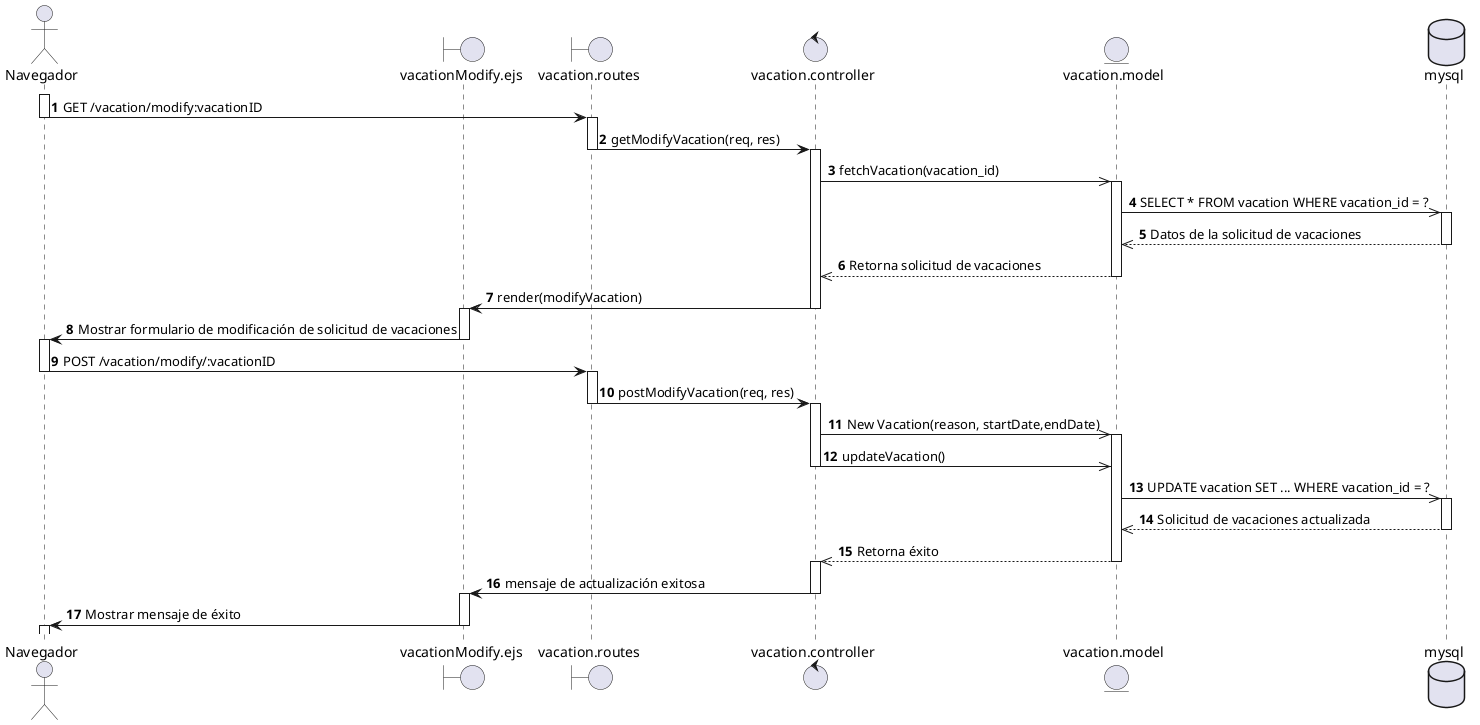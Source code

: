 @startuml
actor Navegador
boundary vacationModify.ejs
boundary vacation.routes
control vacation.controller
entity vacation.model
database mysql

autonumber
' Inicio del flujo
activate Navegador
Navegador -> vacation.routes : GET /vacation/modify:vacationID
deactivate Navegador
activate vacation.routes

vacation.routes -> vacation.controller : getModifyVacation(req, res)
deactivate vacation.routes
activate vacation.controller

vacation.controller ->> vacation.model : fetchVacation(vacation_id)
activate vacation.model

vacation.model ->> mysql : SELECT * FROM vacation WHERE vacation_id = ?
activate mysql
mysql -->> vacation.model : Datos de la solicitud de vacaciones
deactivate mysql

vacation.model -->> vacation.controller : Retorna solicitud de vacaciones
deactivate vacation.model

vacation.controller -> vacationModify.ejs : render(modifyVacation)
deactivate vacation.controller
activate vacationModify.ejs
vacationModify.ejs -> Navegador : Mostrar formulario de modificación de solicitud de vacaciones
deactivate vacationModify.ejs
activate Navegador



' Navegador modifica la solicitud de vacaciones
Navegador -> vacation.routes : POST /vacation/modify/:vacationID
deactivate Navegador
activate vacation.routes

vacation.routes -> vacation.controller : postModifyVacation(req, res)
deactivate vacation.routes
activate vacation.controller


vacation.controller ->> vacation.model : New Vacation(reason, startDate,endDate)
activate vacation.model
vacation.controller ->> vacation.model : updateVacation()
deactivate vacation.controller

vacation.model ->> mysql : UPDATE vacation SET ... WHERE vacation_id = ?
activate mysql
mysql -->> vacation.model : Solicitud de vacaciones actualizada
deactivate mysql

vacation.model -->> vacation.controller : Retorna éxito
deactivate vacation.model
activate vacation.controller


vacation.controller -> vacationModify.ejs : mensaje de actualización exitosa
deactivate vacation.controller
activate vacationModify.ejs
vacationModify.ejs -> Navegador : Mostrar mensaje de éxito
deactivate vacationModify.ejs
activate Navegador
deactivate Navegador

@enduml
